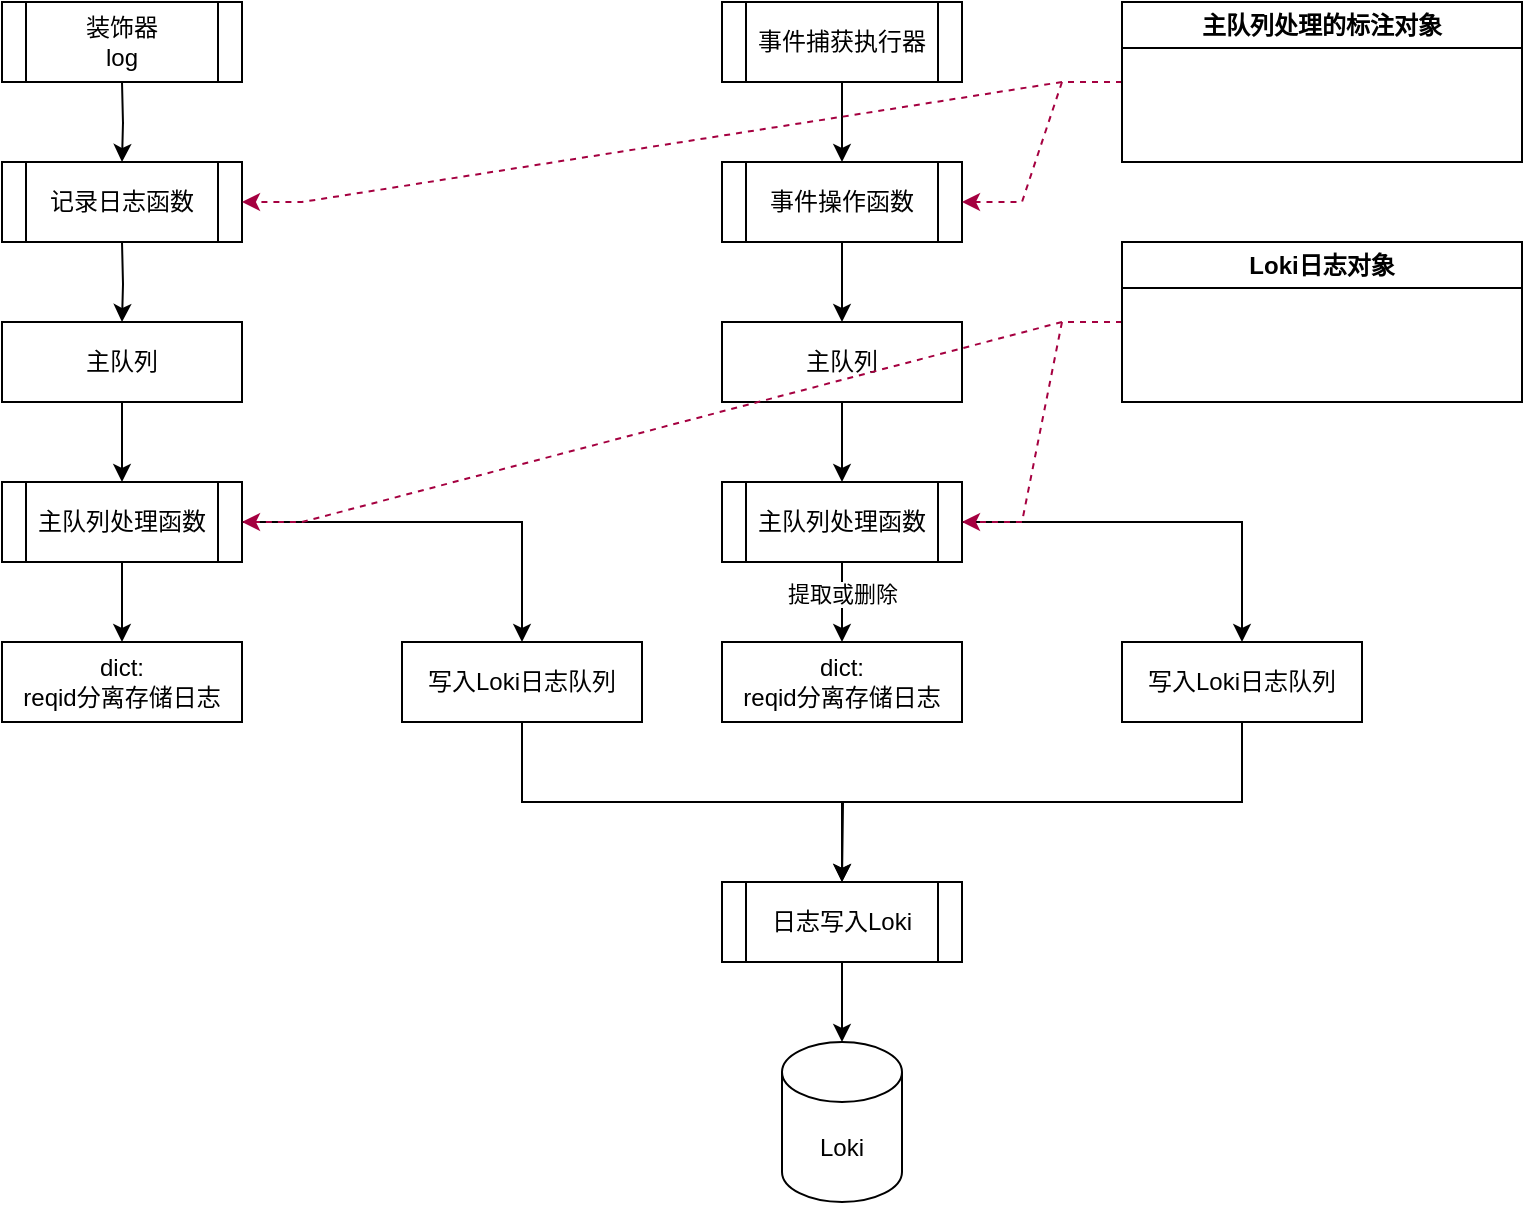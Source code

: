 <mxfile version="26.1.1">
  <diagram name="Page-1" id="L0CMIegV1VLtob1kmPIR">
    <mxGraphModel dx="1434" dy="738" grid="1" gridSize="10" guides="1" tooltips="1" connect="1" arrows="1" fold="1" page="1" pageScale="1" pageWidth="850" pageHeight="1100" math="0" shadow="0">
      <root>
        <mxCell id="0" />
        <mxCell id="1" parent="0" />
        <mxCell id="jNp-3TdlRxS_LNZfibel-6" style="edgeStyle=orthogonalEdgeStyle;rounded=0;orthogonalLoop=1;jettySize=auto;html=1;" edge="1" parent="1">
          <mxGeometry relative="1" as="geometry">
            <mxPoint x="100" y="80" as="sourcePoint" />
            <mxPoint x="100" y="120" as="targetPoint" />
          </mxGeometry>
        </mxCell>
        <mxCell id="jNp-3TdlRxS_LNZfibel-7" style="edgeStyle=orthogonalEdgeStyle;rounded=0;orthogonalLoop=1;jettySize=auto;html=1;entryX=0.5;entryY=0;entryDx=0;entryDy=0;" edge="1" parent="1" target="jNp-3TdlRxS_LNZfibel-3">
          <mxGeometry relative="1" as="geometry">
            <mxPoint x="100" y="160" as="sourcePoint" />
          </mxGeometry>
        </mxCell>
        <mxCell id="jNp-3TdlRxS_LNZfibel-11" style="edgeStyle=orthogonalEdgeStyle;rounded=0;orthogonalLoop=1;jettySize=auto;html=1;entryX=0.5;entryY=0;entryDx=0;entryDy=0;" edge="1" parent="1" source="jNp-3TdlRxS_LNZfibel-3" target="jNp-3TdlRxS_LNZfibel-10">
          <mxGeometry relative="1" as="geometry" />
        </mxCell>
        <mxCell id="jNp-3TdlRxS_LNZfibel-3" value="主队列" style="rounded=0;whiteSpace=wrap;html=1;" vertex="1" parent="1">
          <mxGeometry x="40" y="200" width="120" height="40" as="geometry" />
        </mxCell>
        <mxCell id="jNp-3TdlRxS_LNZfibel-4" value="dict:&lt;div&gt;reqid分离存储日志&lt;/div&gt;" style="rounded=0;whiteSpace=wrap;html=1;" vertex="1" parent="1">
          <mxGeometry x="40" y="360" width="120" height="40" as="geometry" />
        </mxCell>
        <mxCell id="jNp-3TdlRxS_LNZfibel-5" value="Loki" style="shape=cylinder3;whiteSpace=wrap;html=1;boundedLbl=1;backgroundOutline=1;size=15;" vertex="1" parent="1">
          <mxGeometry x="430" y="560" width="60" height="80" as="geometry" />
        </mxCell>
        <mxCell id="jNp-3TdlRxS_LNZfibel-8" value="装饰器&lt;div&gt;log&lt;/div&gt;" style="shape=process;whiteSpace=wrap;html=1;backgroundOutline=1;" vertex="1" parent="1">
          <mxGeometry x="40" y="40" width="120" height="40" as="geometry" />
        </mxCell>
        <mxCell id="jNp-3TdlRxS_LNZfibel-9" value="记录日志函数" style="shape=process;whiteSpace=wrap;html=1;backgroundOutline=1;" vertex="1" parent="1">
          <mxGeometry x="40" y="120" width="120" height="40" as="geometry" />
        </mxCell>
        <mxCell id="jNp-3TdlRxS_LNZfibel-12" style="edgeStyle=orthogonalEdgeStyle;rounded=0;orthogonalLoop=1;jettySize=auto;html=1;entryX=0.5;entryY=0;entryDx=0;entryDy=0;" edge="1" parent="1" source="jNp-3TdlRxS_LNZfibel-10" target="jNp-3TdlRxS_LNZfibel-4">
          <mxGeometry relative="1" as="geometry" />
        </mxCell>
        <mxCell id="jNp-3TdlRxS_LNZfibel-16" style="edgeStyle=orthogonalEdgeStyle;rounded=0;orthogonalLoop=1;jettySize=auto;html=1;entryX=0.5;entryY=0;entryDx=0;entryDy=0;" edge="1" parent="1" source="jNp-3TdlRxS_LNZfibel-10" target="jNp-3TdlRxS_LNZfibel-15">
          <mxGeometry relative="1" as="geometry" />
        </mxCell>
        <mxCell id="jNp-3TdlRxS_LNZfibel-10" value="主队列处理函数" style="shape=process;whiteSpace=wrap;html=1;backgroundOutline=1;" vertex="1" parent="1">
          <mxGeometry x="40" y="280" width="120" height="40" as="geometry" />
        </mxCell>
        <mxCell id="jNp-3TdlRxS_LNZfibel-18" style="edgeStyle=orthogonalEdgeStyle;rounded=0;orthogonalLoop=1;jettySize=auto;html=1;entryX=0.5;entryY=0;entryDx=0;entryDy=0;" edge="1" parent="1" source="jNp-3TdlRxS_LNZfibel-14" target="jNp-3TdlRxS_LNZfibel-17">
          <mxGeometry relative="1" as="geometry" />
        </mxCell>
        <mxCell id="jNp-3TdlRxS_LNZfibel-14" value="事件捕获执行器" style="shape=process;whiteSpace=wrap;html=1;backgroundOutline=1;" vertex="1" parent="1">
          <mxGeometry x="400" y="40" width="120" height="40" as="geometry" />
        </mxCell>
        <mxCell id="jNp-3TdlRxS_LNZfibel-29" style="edgeStyle=orthogonalEdgeStyle;rounded=0;orthogonalLoop=1;jettySize=auto;html=1;entryX=0.5;entryY=0;entryDx=0;entryDy=0;exitX=0.5;exitY=1;exitDx=0;exitDy=0;" edge="1" parent="1" source="jNp-3TdlRxS_LNZfibel-15" target="jNp-3TdlRxS_LNZfibel-28">
          <mxGeometry relative="1" as="geometry" />
        </mxCell>
        <mxCell id="jNp-3TdlRxS_LNZfibel-15" value="写入Loki日志队列" style="rounded=0;whiteSpace=wrap;html=1;" vertex="1" parent="1">
          <mxGeometry x="240" y="360" width="120" height="40" as="geometry" />
        </mxCell>
        <mxCell id="jNp-3TdlRxS_LNZfibel-20" style="edgeStyle=orthogonalEdgeStyle;rounded=0;orthogonalLoop=1;jettySize=auto;html=1;entryX=0.5;entryY=0;entryDx=0;entryDy=0;" edge="1" parent="1" source="jNp-3TdlRxS_LNZfibel-17" target="jNp-3TdlRxS_LNZfibel-19">
          <mxGeometry relative="1" as="geometry" />
        </mxCell>
        <mxCell id="jNp-3TdlRxS_LNZfibel-17" value="事件操作函数" style="shape=process;whiteSpace=wrap;html=1;backgroundOutline=1;" vertex="1" parent="1">
          <mxGeometry x="400" y="120" width="120" height="40" as="geometry" />
        </mxCell>
        <mxCell id="jNp-3TdlRxS_LNZfibel-22" style="edgeStyle=orthogonalEdgeStyle;rounded=0;orthogonalLoop=1;jettySize=auto;html=1;entryX=0.5;entryY=0;entryDx=0;entryDy=0;" edge="1" parent="1" source="jNp-3TdlRxS_LNZfibel-19" target="jNp-3TdlRxS_LNZfibel-21">
          <mxGeometry relative="1" as="geometry" />
        </mxCell>
        <mxCell id="jNp-3TdlRxS_LNZfibel-19" value="主队列" style="rounded=0;whiteSpace=wrap;html=1;" vertex="1" parent="1">
          <mxGeometry x="400" y="200" width="120" height="40" as="geometry" />
        </mxCell>
        <mxCell id="jNp-3TdlRxS_LNZfibel-24" style="edgeStyle=orthogonalEdgeStyle;rounded=0;orthogonalLoop=1;jettySize=auto;html=1;entryX=0.5;entryY=0;entryDx=0;entryDy=0;" edge="1" parent="1" source="jNp-3TdlRxS_LNZfibel-21" target="jNp-3TdlRxS_LNZfibel-23">
          <mxGeometry relative="1" as="geometry" />
        </mxCell>
        <mxCell id="jNp-3TdlRxS_LNZfibel-25" value="提取或删除" style="edgeLabel;html=1;align=center;verticalAlign=middle;resizable=0;points=[];" vertex="1" connectable="0" parent="jNp-3TdlRxS_LNZfibel-24">
          <mxGeometry x="-0.2" relative="1" as="geometry">
            <mxPoint as="offset" />
          </mxGeometry>
        </mxCell>
        <mxCell id="jNp-3TdlRxS_LNZfibel-27" style="edgeStyle=orthogonalEdgeStyle;rounded=0;orthogonalLoop=1;jettySize=auto;html=1;" edge="1" parent="1" source="jNp-3TdlRxS_LNZfibel-21" target="jNp-3TdlRxS_LNZfibel-26">
          <mxGeometry relative="1" as="geometry" />
        </mxCell>
        <mxCell id="jNp-3TdlRxS_LNZfibel-21" value="主队列处理函数" style="shape=process;whiteSpace=wrap;html=1;backgroundOutline=1;" vertex="1" parent="1">
          <mxGeometry x="400" y="280" width="120" height="40" as="geometry" />
        </mxCell>
        <mxCell id="jNp-3TdlRxS_LNZfibel-23" value="dict:&lt;div&gt;reqid分离存储日志&lt;/div&gt;" style="rounded=0;whiteSpace=wrap;html=1;" vertex="1" parent="1">
          <mxGeometry x="400" y="360" width="120" height="40" as="geometry" />
        </mxCell>
        <mxCell id="jNp-3TdlRxS_LNZfibel-30" style="edgeStyle=orthogonalEdgeStyle;rounded=0;orthogonalLoop=1;jettySize=auto;html=1;exitX=0.5;exitY=1;exitDx=0;exitDy=0;" edge="1" parent="1" source="jNp-3TdlRxS_LNZfibel-26">
          <mxGeometry relative="1" as="geometry">
            <mxPoint x="460" y="480" as="targetPoint" />
          </mxGeometry>
        </mxCell>
        <mxCell id="jNp-3TdlRxS_LNZfibel-26" value="写入Loki日志队列" style="rounded=0;whiteSpace=wrap;html=1;" vertex="1" parent="1">
          <mxGeometry x="600" y="360" width="120" height="40" as="geometry" />
        </mxCell>
        <mxCell id="jNp-3TdlRxS_LNZfibel-28" value="日志写入Loki" style="shape=process;whiteSpace=wrap;html=1;backgroundOutline=1;" vertex="1" parent="1">
          <mxGeometry x="400" y="480" width="120" height="40" as="geometry" />
        </mxCell>
        <mxCell id="jNp-3TdlRxS_LNZfibel-31" style="edgeStyle=orthogonalEdgeStyle;rounded=0;orthogonalLoop=1;jettySize=auto;html=1;entryX=0.5;entryY=0;entryDx=0;entryDy=0;entryPerimeter=0;" edge="1" parent="1" source="jNp-3TdlRxS_LNZfibel-28" target="jNp-3TdlRxS_LNZfibel-5">
          <mxGeometry relative="1" as="geometry" />
        </mxCell>
        <mxCell id="jNp-3TdlRxS_LNZfibel-34" style="edgeStyle=entityRelationEdgeStyle;rounded=0;orthogonalLoop=1;jettySize=auto;html=1;exitX=0;exitY=0.5;exitDx=0;exitDy=0;entryX=1;entryY=0.5;entryDx=0;entryDy=0;fillColor=#d80073;strokeColor=#A50040;dashed=1;" edge="1" parent="1" source="jNp-3TdlRxS_LNZfibel-32" target="jNp-3TdlRxS_LNZfibel-9">
          <mxGeometry relative="1" as="geometry" />
        </mxCell>
        <mxCell id="jNp-3TdlRxS_LNZfibel-35" style="edgeStyle=entityRelationEdgeStyle;rounded=0;orthogonalLoop=1;jettySize=auto;html=1;entryX=1;entryY=0.5;entryDx=0;entryDy=0;fillColor=#d80073;strokeColor=#A50040;dashed=1;" edge="1" parent="1" source="jNp-3TdlRxS_LNZfibel-32" target="jNp-3TdlRxS_LNZfibel-17">
          <mxGeometry relative="1" as="geometry" />
        </mxCell>
        <mxCell id="jNp-3TdlRxS_LNZfibel-32" value="主队列处理的标注对象" style="swimlane;whiteSpace=wrap;html=1;" vertex="1" parent="1">
          <mxGeometry x="600" y="40" width="200" height="80" as="geometry" />
        </mxCell>
        <mxCell id="jNp-3TdlRxS_LNZfibel-36" style="edgeStyle=entityRelationEdgeStyle;rounded=0;orthogonalLoop=1;jettySize=auto;html=1;entryX=1;entryY=0.5;entryDx=0;entryDy=0;dashed=1;fillColor=#d80073;strokeColor=#A50040;" edge="1" parent="1" source="jNp-3TdlRxS_LNZfibel-33" target="jNp-3TdlRxS_LNZfibel-10">
          <mxGeometry relative="1" as="geometry" />
        </mxCell>
        <mxCell id="jNp-3TdlRxS_LNZfibel-37" style="edgeStyle=entityRelationEdgeStyle;rounded=0;orthogonalLoop=1;jettySize=auto;html=1;entryX=1;entryY=0.5;entryDx=0;entryDy=0;dashed=1;fillColor=#d80073;strokeColor=#A50040;" edge="1" parent="1" source="jNp-3TdlRxS_LNZfibel-33" target="jNp-3TdlRxS_LNZfibel-21">
          <mxGeometry relative="1" as="geometry" />
        </mxCell>
        <mxCell id="jNp-3TdlRxS_LNZfibel-33" value="Loki日志对象" style="swimlane;whiteSpace=wrap;html=1;" vertex="1" parent="1">
          <mxGeometry x="600" y="160" width="200" height="80" as="geometry" />
        </mxCell>
      </root>
    </mxGraphModel>
  </diagram>
</mxfile>
